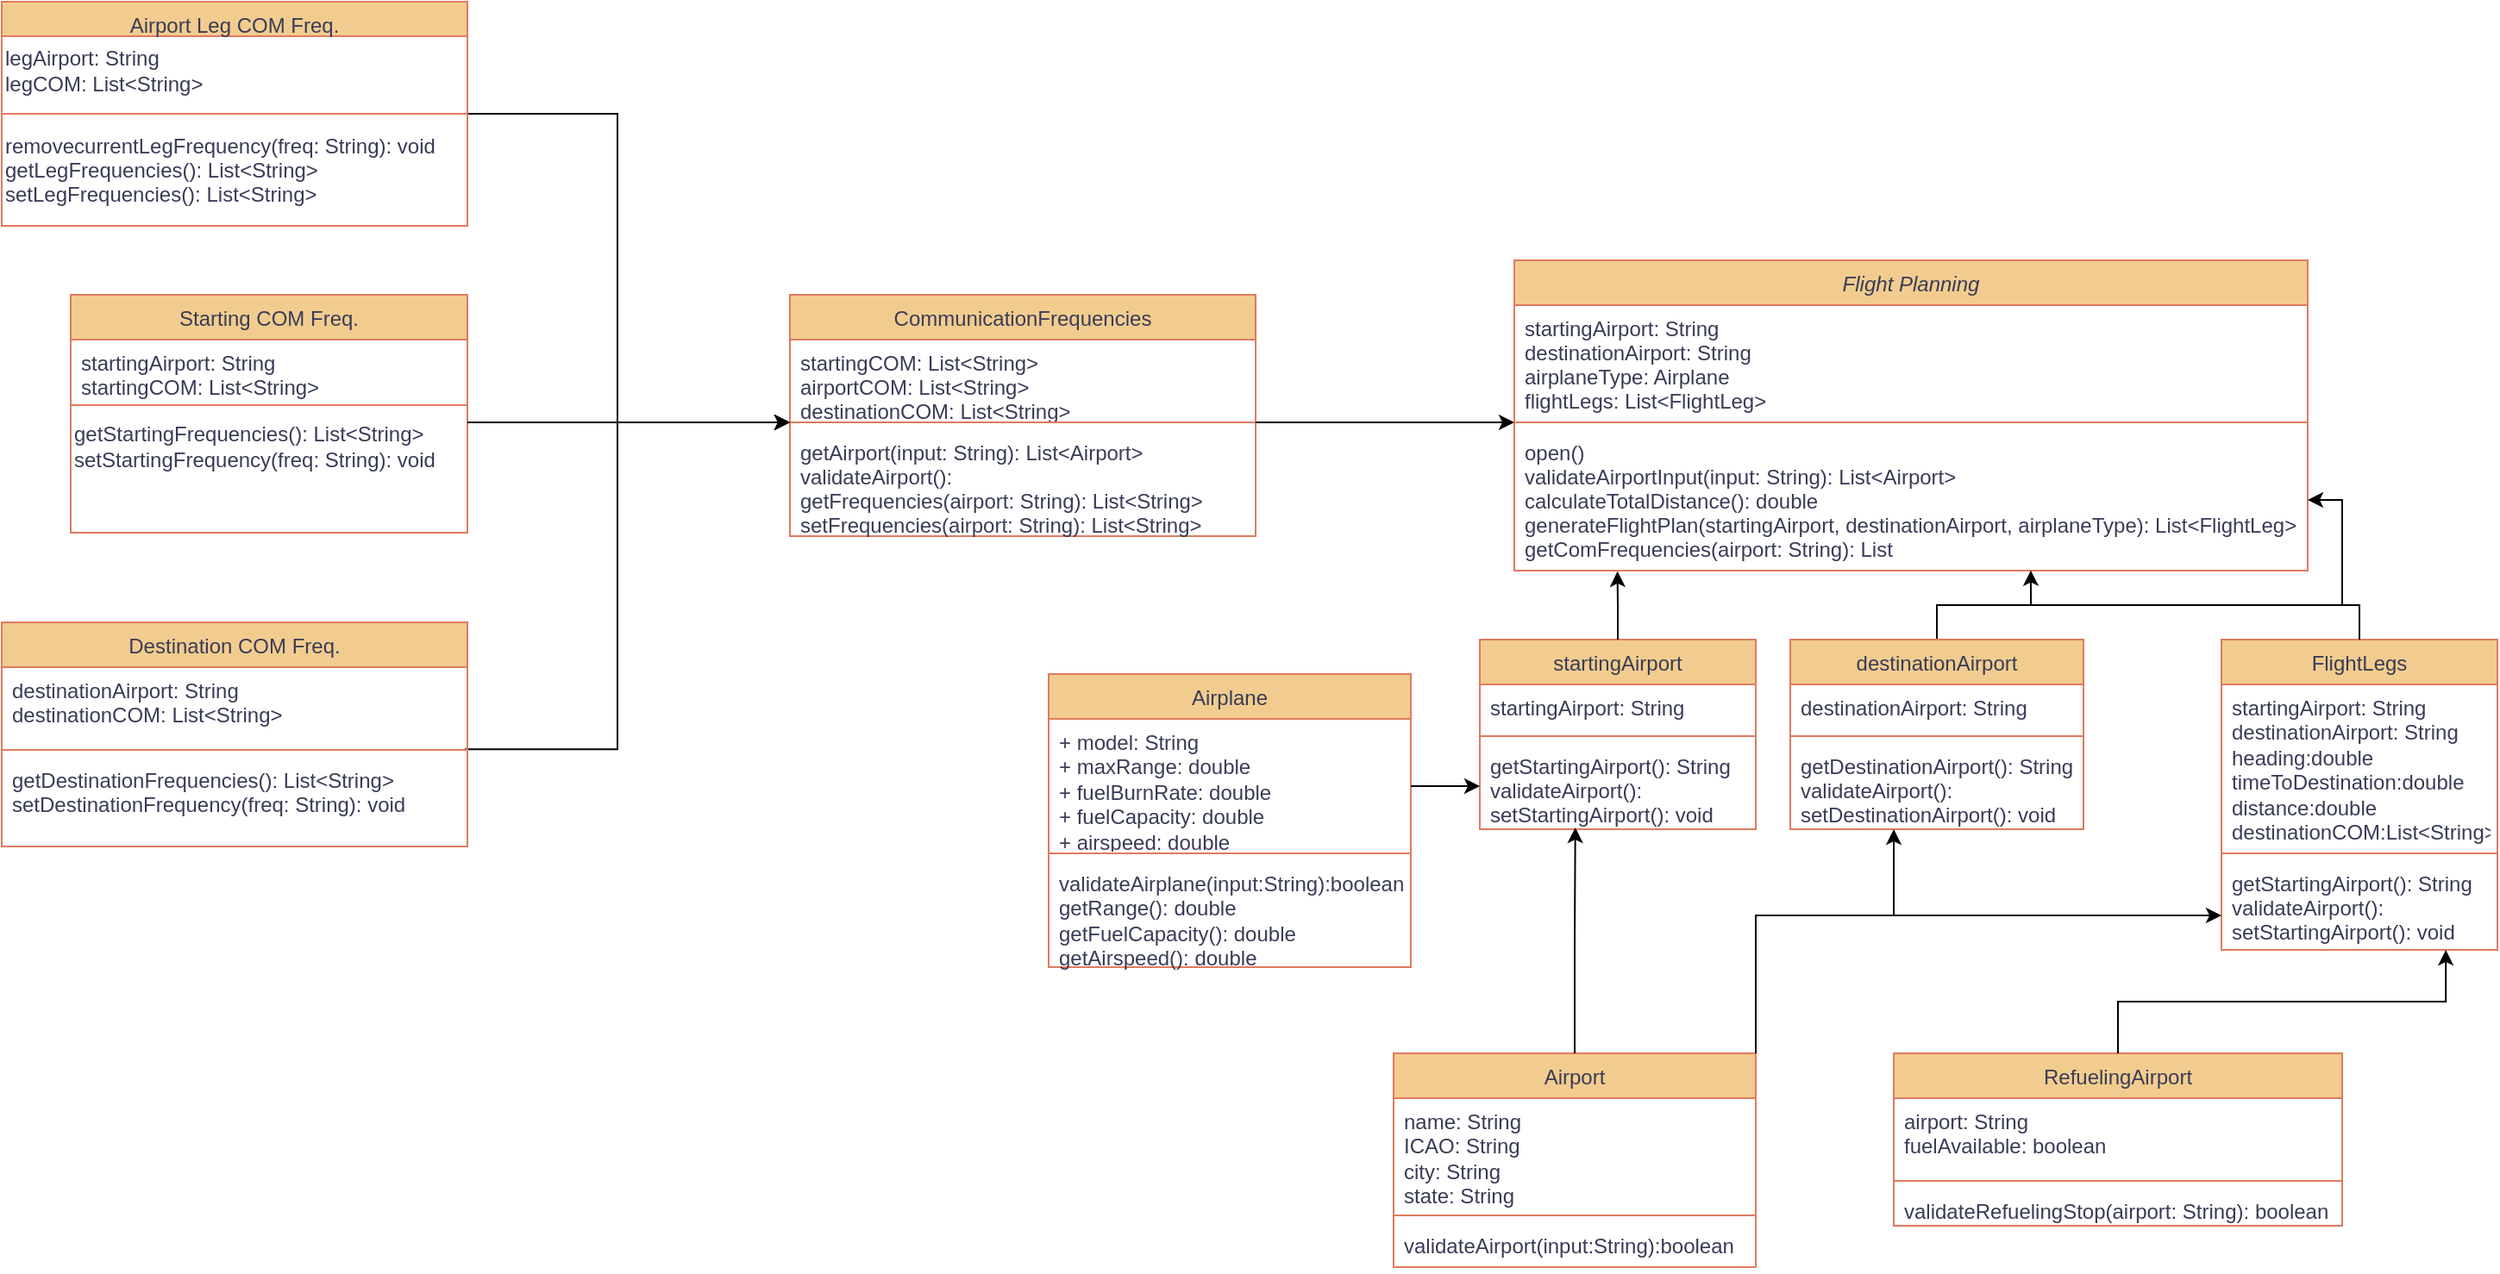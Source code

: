 <mxfile version="26.0.10">
  <diagram id="C5RBs43oDa-KdzZeNtuy" name="Page-1">
    <mxGraphModel dx="3328" dy="1915" grid="1" gridSize="10" guides="1" tooltips="1" connect="1" arrows="1" fold="1" page="1" pageScale="1" pageWidth="827" pageHeight="1169" math="0" shadow="0">
      <root>
        <mxCell id="WIyWlLk6GJQsqaUBKTNV-0" />
        <mxCell id="WIyWlLk6GJQsqaUBKTNV-1" parent="WIyWlLk6GJQsqaUBKTNV-0" />
        <mxCell id="zkfFHV4jXpPFQw0GAbJ--0" value="Flight Planning" style="swimlane;fontStyle=2;align=center;verticalAlign=top;childLayout=stackLayout;horizontal=1;startSize=26;horizontalStack=0;resizeParent=1;resizeLast=0;collapsible=1;marginBottom=0;rounded=0;shadow=0;strokeWidth=1;labelBackgroundColor=none;fillColor=#F2CC8F;strokeColor=#E07A5F;fontColor=#393C56;" parent="WIyWlLk6GJQsqaUBKTNV-1" vertex="1">
          <mxGeometry x="-220" y="-660" width="460" height="180" as="geometry">
            <mxRectangle x="230" y="140" width="160" height="26" as="alternateBounds" />
          </mxGeometry>
        </mxCell>
        <mxCell id="zkfFHV4jXpPFQw0GAbJ--2" value="startingAirport: String&#xa;destinationAirport: String&#xa;airplaneType: Airplane&#xa;flightLegs: List&lt;FlightLeg&gt;" style="text;align=left;verticalAlign=top;spacingLeft=4;spacingRight=4;overflow=hidden;rotatable=0;points=[[0,0.5],[1,0.5]];portConstraint=eastwest;rounded=0;shadow=0;html=0;labelBackgroundColor=none;fontColor=#393C56;" parent="zkfFHV4jXpPFQw0GAbJ--0" vertex="1">
          <mxGeometry y="26" width="460" height="64" as="geometry" />
        </mxCell>
        <mxCell id="zkfFHV4jXpPFQw0GAbJ--4" value="" style="line;html=1;strokeWidth=1;align=left;verticalAlign=middle;spacingTop=-1;spacingLeft=3;spacingRight=3;rotatable=0;labelPosition=right;points=[];portConstraint=eastwest;labelBackgroundColor=none;fillColor=#F2CC8F;strokeColor=#E07A5F;fontColor=#393C56;" parent="zkfFHV4jXpPFQw0GAbJ--0" vertex="1">
          <mxGeometry y="90" width="460" height="8" as="geometry" />
        </mxCell>
        <mxCell id="zkfFHV4jXpPFQw0GAbJ--5" value="open()&#xa;validateAirportInput(input: String): List&lt;Airport&gt;&#xa;calculateTotalDistance(): double&#xa;generateFlightPlan(startingAirport, destinationAirport, airplaneType): List&lt;FlightLeg&gt;&#xa;getComFrequencies(airport: String): List" style="text;align=left;verticalAlign=top;spacingLeft=4;spacingRight=4;overflow=hidden;rotatable=0;points=[[0,0.5],[1,0.5]];portConstraint=eastwest;labelBackgroundColor=none;fontColor=#393C56;" parent="zkfFHV4jXpPFQw0GAbJ--0" vertex="1">
          <mxGeometry y="98" width="460" height="82" as="geometry" />
        </mxCell>
        <mxCell id="zkfFHV4jXpPFQw0GAbJ--6" value="startingAirport" style="swimlane;fontStyle=0;align=center;verticalAlign=top;childLayout=stackLayout;horizontal=1;startSize=26;horizontalStack=0;resizeParent=1;resizeLast=0;collapsible=1;marginBottom=0;rounded=0;shadow=0;strokeWidth=1;labelBackgroundColor=none;fillColor=#F2CC8F;strokeColor=#E07A5F;fontColor=#393C56;" parent="WIyWlLk6GJQsqaUBKTNV-1" vertex="1">
          <mxGeometry x="-240" y="-440" width="160" height="110" as="geometry">
            <mxRectangle x="130" y="380" width="160" height="26" as="alternateBounds" />
          </mxGeometry>
        </mxCell>
        <mxCell id="zkfFHV4jXpPFQw0GAbJ--7" value="startingAirport: String" style="text;align=left;verticalAlign=top;spacingLeft=4;spacingRight=4;overflow=hidden;rotatable=0;points=[[0,0.5],[1,0.5]];portConstraint=eastwest;labelBackgroundColor=none;fontColor=#393C56;" parent="zkfFHV4jXpPFQw0GAbJ--6" vertex="1">
          <mxGeometry y="26" width="160" height="26" as="geometry" />
        </mxCell>
        <mxCell id="zkfFHV4jXpPFQw0GAbJ--9" value="" style="line;html=1;strokeWidth=1;align=left;verticalAlign=middle;spacingTop=-1;spacingLeft=3;spacingRight=3;rotatable=0;labelPosition=right;points=[];portConstraint=eastwest;labelBackgroundColor=none;fillColor=#F2CC8F;strokeColor=#E07A5F;fontColor=#393C56;" parent="zkfFHV4jXpPFQw0GAbJ--6" vertex="1">
          <mxGeometry y="52" width="160" height="8" as="geometry" />
        </mxCell>
        <mxCell id="DHWdnyNXqyA9eZRF2GhX-25" value="getStartingAirport(): String&#xa;validateAirport():&#xa;setStartingAirport(): void" style="text;align=left;verticalAlign=top;spacingLeft=4;spacingRight=4;overflow=hidden;rotatable=0;points=[[0,0.5],[1,0.5]];portConstraint=eastwest;labelBackgroundColor=none;fontColor=#393C56;" parent="zkfFHV4jXpPFQw0GAbJ--6" vertex="1">
          <mxGeometry y="60" width="160" height="50" as="geometry" />
        </mxCell>
        <mxCell id="zkfFHV4jXpPFQw0GAbJ--13" value="Starting COM Freq." style="swimlane;fontStyle=0;align=center;verticalAlign=top;childLayout=stackLayout;horizontal=1;startSize=26;horizontalStack=0;resizeParent=1;resizeLast=0;collapsible=1;marginBottom=0;rounded=0;shadow=0;strokeWidth=1;labelBackgroundColor=none;fillColor=#F2CC8F;strokeColor=#E07A5F;fontColor=#393C56;" parent="WIyWlLk6GJQsqaUBKTNV-1" vertex="1">
          <mxGeometry x="-1057" y="-640" width="230" height="138" as="geometry">
            <mxRectangle x="340" y="380" width="170" height="26" as="alternateBounds" />
          </mxGeometry>
        </mxCell>
        <mxCell id="zkfFHV4jXpPFQw0GAbJ--14" value="startingAirport: String&#xa;startingCOM: List&lt;String&gt;" style="text;align=left;verticalAlign=top;spacingLeft=4;spacingRight=4;overflow=hidden;rotatable=0;points=[[0,0.5],[1,0.5]];portConstraint=eastwest;labelBackgroundColor=none;fontColor=#393C56;" parent="zkfFHV4jXpPFQw0GAbJ--13" vertex="1">
          <mxGeometry y="26" width="230" height="34" as="geometry" />
        </mxCell>
        <mxCell id="zkfFHV4jXpPFQw0GAbJ--15" value="" style="line;html=1;strokeWidth=1;align=left;verticalAlign=middle;spacingTop=-1;spacingLeft=3;spacingRight=3;rotatable=0;labelPosition=right;points=[];portConstraint=eastwest;labelBackgroundColor=none;fillColor=#F2CC8F;strokeColor=#E07A5F;fontColor=#393C56;" parent="zkfFHV4jXpPFQw0GAbJ--13" vertex="1">
          <mxGeometry y="60" width="230" height="8" as="geometry" />
        </mxCell>
        <mxCell id="bsvovXcEhZO_SZL9mZ83-51" value="getStartingFrequencies(): List&amp;lt;String&amp;gt;&lt;div&gt;setStartingFrequency(freq: String): void&lt;/div&gt;" style="text;html=1;align=left;verticalAlign=middle;resizable=0;points=[];autosize=1;strokeColor=none;fillColor=none;fontColor=#393C56;labelBackgroundColor=none;" parent="zkfFHV4jXpPFQw0GAbJ--13" vertex="1">
          <mxGeometry y="68" width="230" height="40" as="geometry" />
        </mxCell>
        <mxCell id="TNoWJGdbZvpM3jYv52hk-8" style="edgeStyle=orthogonalEdgeStyle;rounded=0;orthogonalLoop=1;jettySize=auto;html=1;entryX=1;entryY=0.5;entryDx=0;entryDy=0;" edge="1" parent="WIyWlLk6GJQsqaUBKTNV-1" source="zkfFHV4jXpPFQw0GAbJ--17" target="zkfFHV4jXpPFQw0GAbJ--5">
          <mxGeometry relative="1" as="geometry" />
        </mxCell>
        <mxCell id="zkfFHV4jXpPFQw0GAbJ--17" value="destinationAirport" style="swimlane;fontStyle=0;align=center;verticalAlign=top;childLayout=stackLayout;horizontal=1;startSize=26;horizontalStack=0;resizeParent=1;resizeLast=0;collapsible=1;marginBottom=0;rounded=0;shadow=0;strokeWidth=1;labelBackgroundColor=none;fillColor=#F2CC8F;strokeColor=#E07A5F;fontColor=#393C56;" parent="WIyWlLk6GJQsqaUBKTNV-1" vertex="1">
          <mxGeometry x="-60" y="-440" width="170" height="110" as="geometry">
            <mxRectangle x="550" y="140" width="160" height="26" as="alternateBounds" />
          </mxGeometry>
        </mxCell>
        <mxCell id="zkfFHV4jXpPFQw0GAbJ--19" value="destinationAirport: String" style="text;align=left;verticalAlign=top;spacingLeft=4;spacingRight=4;overflow=hidden;rotatable=0;points=[[0,0.5],[1,0.5]];portConstraint=eastwest;rounded=0;shadow=0;html=0;labelBackgroundColor=none;fontColor=#393C56;" parent="zkfFHV4jXpPFQw0GAbJ--17" vertex="1">
          <mxGeometry y="26" width="170" height="26" as="geometry" />
        </mxCell>
        <mxCell id="zkfFHV4jXpPFQw0GAbJ--23" value="" style="line;html=1;strokeWidth=1;align=left;verticalAlign=middle;spacingTop=-1;spacingLeft=3;spacingRight=3;rotatable=0;labelPosition=right;points=[];portConstraint=eastwest;labelBackgroundColor=none;fillColor=#F2CC8F;strokeColor=#E07A5F;fontColor=#393C56;" parent="zkfFHV4jXpPFQw0GAbJ--17" vertex="1">
          <mxGeometry y="52" width="170" height="8" as="geometry" />
        </mxCell>
        <mxCell id="zkfFHV4jXpPFQw0GAbJ--24" value="getDestinationAirport(): String&#xa;validateAirport():&#xa;setDestinationAirport(): void" style="text;align=left;verticalAlign=top;spacingLeft=4;spacingRight=4;overflow=hidden;rotatable=0;points=[[0,0.5],[1,0.5]];portConstraint=eastwest;labelBackgroundColor=none;fontColor=#393C56;" parent="zkfFHV4jXpPFQw0GAbJ--17" vertex="1">
          <mxGeometry y="60" width="170" height="50" as="geometry" />
        </mxCell>
        <mxCell id="DHWdnyNXqyA9eZRF2GhX-1" value="CommunicationFrequencies" style="swimlane;fontStyle=0;align=center;verticalAlign=top;childLayout=stackLayout;horizontal=1;startSize=26;horizontalStack=0;resizeParent=1;resizeLast=0;collapsible=1;marginBottom=0;rounded=0;shadow=0;strokeWidth=1;labelBackgroundColor=none;fillColor=#F2CC8F;strokeColor=#E07A5F;fontColor=#393C56;" parent="WIyWlLk6GJQsqaUBKTNV-1" vertex="1">
          <mxGeometry x="-640" y="-640" width="270" height="140" as="geometry">
            <mxRectangle x="340" y="380" width="170" height="26" as="alternateBounds" />
          </mxGeometry>
        </mxCell>
        <mxCell id="DHWdnyNXqyA9eZRF2GhX-2" value="startingCOM: List&lt;String&gt;&#xa;airportCOM: List&lt;String&gt;&#xa;destinationCOM: List&lt;String&gt;" style="text;align=left;verticalAlign=top;spacingLeft=4;spacingRight=4;overflow=hidden;rotatable=0;points=[[0,0.5],[1,0.5]];portConstraint=eastwest;labelBackgroundColor=none;fontColor=#393C56;" parent="DHWdnyNXqyA9eZRF2GhX-1" vertex="1">
          <mxGeometry y="26" width="270" height="44" as="geometry" />
        </mxCell>
        <mxCell id="TNoWJGdbZvpM3jYv52hk-5" style="edgeStyle=orthogonalEdgeStyle;rounded=0;orthogonalLoop=1;jettySize=auto;html=1;" edge="1" parent="DHWdnyNXqyA9eZRF2GhX-1" source="DHWdnyNXqyA9eZRF2GhX-3">
          <mxGeometry relative="1" as="geometry">
            <mxPoint x="420" y="74" as="targetPoint" />
          </mxGeometry>
        </mxCell>
        <mxCell id="DHWdnyNXqyA9eZRF2GhX-3" value="" style="line;html=1;strokeWidth=1;align=left;verticalAlign=middle;spacingTop=-1;spacingLeft=3;spacingRight=3;rotatable=0;labelPosition=right;points=[];portConstraint=eastwest;labelBackgroundColor=none;fillColor=#F2CC8F;strokeColor=#E07A5F;fontColor=#393C56;" parent="DHWdnyNXqyA9eZRF2GhX-1" vertex="1">
          <mxGeometry y="70" width="270" height="8" as="geometry" />
        </mxCell>
        <mxCell id="bsvovXcEhZO_SZL9mZ83-22" value="getAirport(input: String): List&lt;Airport&gt;&#xa;validateAirport():&#xa;getFrequencies(airport: String): List&lt;String&gt;&#xa;setFrequencies(airport: String): List&lt;String&gt;" style="text;align=left;verticalAlign=top;spacingLeft=4;spacingRight=4;overflow=hidden;rotatable=0;points=[[0,0.5],[1,0.5]];portConstraint=eastwest;labelBackgroundColor=none;fontColor=#393C56;" parent="DHWdnyNXqyA9eZRF2GhX-1" vertex="1">
          <mxGeometry y="78" width="270" height="60" as="geometry" />
        </mxCell>
        <mxCell id="TNoWJGdbZvpM3jYv52hk-3" style="edgeStyle=orthogonalEdgeStyle;rounded=0;orthogonalLoop=1;jettySize=auto;html=1;exitX=0.994;exitY=0.452;exitDx=0;exitDy=0;exitPerimeter=0;" edge="1" parent="WIyWlLk6GJQsqaUBKTNV-1" source="DHWdnyNXqyA9eZRF2GhX-14" target="DHWdnyNXqyA9eZRF2GhX-3">
          <mxGeometry relative="1" as="geometry">
            <mxPoint x="-660" y="-540" as="targetPoint" />
            <Array as="points">
              <mxPoint x="-740" y="-376" />
              <mxPoint x="-740" y="-566" />
            </Array>
          </mxGeometry>
        </mxCell>
        <mxCell id="DHWdnyNXqyA9eZRF2GhX-12" value="Destination COM Freq." style="swimlane;fontStyle=0;align=center;verticalAlign=top;childLayout=stackLayout;horizontal=1;startSize=26;horizontalStack=0;resizeParent=1;resizeLast=0;collapsible=1;marginBottom=0;rounded=0;shadow=0;strokeWidth=1;labelBackgroundColor=none;fillColor=#F2CC8F;strokeColor=#E07A5F;fontColor=#393C56;" parent="WIyWlLk6GJQsqaUBKTNV-1" vertex="1">
          <mxGeometry x="-1097" y="-450" width="270" height="130" as="geometry">
            <mxRectangle x="340" y="380" width="170" height="26" as="alternateBounds" />
          </mxGeometry>
        </mxCell>
        <mxCell id="DHWdnyNXqyA9eZRF2GhX-13" value="destinationAirport: String&#xa;destinationCOM: List&lt;String&gt;" style="text;align=left;verticalAlign=top;spacingLeft=4;spacingRight=4;overflow=hidden;rotatable=0;points=[[0,0.5],[1,0.5]];portConstraint=eastwest;labelBackgroundColor=none;fontColor=#393C56;" parent="DHWdnyNXqyA9eZRF2GhX-12" vertex="1">
          <mxGeometry y="26" width="270" height="44" as="geometry" />
        </mxCell>
        <mxCell id="DHWdnyNXqyA9eZRF2GhX-14" value="" style="line;html=1;strokeWidth=1;align=left;verticalAlign=middle;spacingTop=-1;spacingLeft=3;spacingRight=3;rotatable=0;labelPosition=right;points=[];portConstraint=eastwest;labelBackgroundColor=none;fillColor=#F2CC8F;strokeColor=#E07A5F;fontColor=#393C56;" parent="DHWdnyNXqyA9eZRF2GhX-12" vertex="1">
          <mxGeometry y="70" width="270" height="8" as="geometry" />
        </mxCell>
        <mxCell id="bsvovXcEhZO_SZL9mZ83-50" value="getDestinationFrequencies(): List&lt;String&gt;&#xa;setDestinationFrequency(freq: String): void&#xa;" style="text;align=left;verticalAlign=top;spacingLeft=4;spacingRight=4;overflow=hidden;rotatable=0;points=[[0,0.5],[1,0.5]];portConstraint=eastwest;labelBackgroundColor=none;fontColor=#393C56;" parent="DHWdnyNXqyA9eZRF2GhX-12" vertex="1">
          <mxGeometry y="78" width="270" height="52" as="geometry" />
        </mxCell>
        <mxCell id="TNoWJGdbZvpM3jYv52hk-4" style="edgeStyle=orthogonalEdgeStyle;rounded=0;orthogonalLoop=1;jettySize=auto;html=1;exitX=1;exitY=0.5;exitDx=0;exitDy=0;" edge="1" parent="WIyWlLk6GJQsqaUBKTNV-1" source="DHWdnyNXqyA9eZRF2GhX-16">
          <mxGeometry relative="1" as="geometry">
            <mxPoint x="-640" y="-566" as="targetPoint" />
            <Array as="points">
              <mxPoint x="-740" y="-745" />
              <mxPoint x="-740" y="-566" />
              <mxPoint x="-640" y="-566" />
            </Array>
          </mxGeometry>
        </mxCell>
        <mxCell id="DHWdnyNXqyA9eZRF2GhX-16" value="Airport Leg COM Freq." style="swimlane;fontStyle=0;align=center;verticalAlign=top;childLayout=stackLayout;horizontal=1;startSize=20;horizontalStack=0;resizeParent=1;resizeLast=0;collapsible=1;marginBottom=0;rounded=0;shadow=0;strokeWidth=1;labelBackgroundColor=none;fillColor=#F2CC8F;strokeColor=#E07A5F;fontColor=#393C56;" parent="WIyWlLk6GJQsqaUBKTNV-1" vertex="1">
          <mxGeometry x="-1097" y="-810" width="270" height="130" as="geometry">
            <mxRectangle x="340" y="380" width="170" height="26" as="alternateBounds" />
          </mxGeometry>
        </mxCell>
        <mxCell id="bsvovXcEhZO_SZL9mZ83-52" value="legAirport: String&lt;div&gt;legCOM: List&amp;lt;String&amp;gt;&lt;/div&gt;" style="text;html=1;align=left;verticalAlign=middle;resizable=0;points=[];autosize=1;strokeColor=none;fillColor=none;fontColor=#393C56;labelBackgroundColor=none;" parent="DHWdnyNXqyA9eZRF2GhX-16" vertex="1">
          <mxGeometry y="20" width="270" height="40" as="geometry" />
        </mxCell>
        <mxCell id="DHWdnyNXqyA9eZRF2GhX-18" value="" style="line;html=1;strokeWidth=1;align=left;verticalAlign=middle;spacingTop=-1;spacingLeft=3;spacingRight=3;rotatable=0;labelPosition=right;points=[];portConstraint=eastwest;labelBackgroundColor=none;fillColor=#F2CC8F;strokeColor=#E07A5F;fontColor=#393C56;" parent="DHWdnyNXqyA9eZRF2GhX-16" vertex="1">
          <mxGeometry y="60" width="270" height="10" as="geometry" />
        </mxCell>
        <mxCell id="bsvovXcEhZO_SZL9mZ83-53" value="removecurrentLegFrequency(freq: String): void&#xa;getLegFrequencies(): List&lt;String&gt;&#xa;setLegFrequencies(): List&lt;String&gt;" style="text;align=left;verticalAlign=top;resizable=0;points=[];autosize=1;strokeColor=none;fillColor=none;fontColor=#393C56;labelBackgroundColor=none;" parent="DHWdnyNXqyA9eZRF2GhX-16" vertex="1">
          <mxGeometry y="70" width="270" height="60" as="geometry" />
        </mxCell>
        <mxCell id="DHWdnyNXqyA9eZRF2GhX-26" value="FlightLegs" style="swimlane;fontStyle=0;align=center;verticalAlign=top;childLayout=stackLayout;horizontal=1;startSize=26;horizontalStack=0;resizeParent=1;resizeLast=0;collapsible=1;marginBottom=0;rounded=0;shadow=0;strokeWidth=1;labelBackgroundColor=none;fillColor=#F2CC8F;strokeColor=#E07A5F;fontColor=#393C56;" parent="WIyWlLk6GJQsqaUBKTNV-1" vertex="1">
          <mxGeometry x="190" y="-440" width="160" height="180" as="geometry">
            <mxRectangle x="130" y="380" width="160" height="26" as="alternateBounds" />
          </mxGeometry>
        </mxCell>
        <mxCell id="DHWdnyNXqyA9eZRF2GhX-27" value="startingAirport: String&#xa;destinationAirport: String&#xa;heading:double&#xa;timeToDestination:double&#xa;distance:double&#xa;destinationCOM:List&lt;String&gt;" style="text;align=left;verticalAlign=top;spacingLeft=4;spacingRight=4;overflow=hidden;rotatable=0;points=[[0,0.5],[1,0.5]];portConstraint=eastwest;labelBackgroundColor=none;fontColor=#393C56;whiteSpace=wrap;" parent="DHWdnyNXqyA9eZRF2GhX-26" vertex="1">
          <mxGeometry y="26" width="160" height="94" as="geometry" />
        </mxCell>
        <mxCell id="DHWdnyNXqyA9eZRF2GhX-28" value="" style="line;html=1;strokeWidth=1;align=left;verticalAlign=middle;spacingTop=-1;spacingLeft=3;spacingRight=3;rotatable=0;labelPosition=right;points=[];portConstraint=eastwest;labelBackgroundColor=none;fillColor=#F2CC8F;strokeColor=#E07A5F;fontColor=#393C56;" parent="DHWdnyNXqyA9eZRF2GhX-26" vertex="1">
          <mxGeometry y="120" width="160" height="8" as="geometry" />
        </mxCell>
        <mxCell id="DHWdnyNXqyA9eZRF2GhX-29" value="getStartingAirport(): String&#xa;validateAirport():&#xa;setStartingAirport(): void" style="text;align=left;verticalAlign=top;spacingLeft=4;spacingRight=4;overflow=hidden;rotatable=0;points=[[0,0.5],[1,0.5]];portConstraint=eastwest;labelBackgroundColor=none;fontColor=#393C56;" parent="DHWdnyNXqyA9eZRF2GhX-26" vertex="1">
          <mxGeometry y="128" width="160" height="52" as="geometry" />
        </mxCell>
        <mxCell id="bsvovXcEhZO_SZL9mZ83-11" value="Airplane" style="swimlane;fontStyle=0;align=center;verticalAlign=top;childLayout=stackLayout;horizontal=1;startSize=26;horizontalStack=0;resizeParent=1;resizeLast=0;collapsible=1;marginBottom=0;rounded=0;shadow=0;strokeWidth=1;labelBackgroundColor=none;fillColor=#F2CC8F;strokeColor=#E07A5F;fontColor=#393C56;" parent="WIyWlLk6GJQsqaUBKTNV-1" vertex="1">
          <mxGeometry x="-490" y="-420" width="210" height="170" as="geometry">
            <mxRectangle x="130" y="380" width="160" height="26" as="alternateBounds" />
          </mxGeometry>
        </mxCell>
        <mxCell id="bsvovXcEhZO_SZL9mZ83-12" value="+ model: String&#xa;+ maxRange: double&#xa;+ fuelBurnRate: double&#xa;+ fuelCapacity: double&#xa;+ airspeed: double&#xa;" style="text;align=left;verticalAlign=top;spacingLeft=4;spacingRight=4;overflow=hidden;rotatable=0;points=[[0,0.5],[1,0.5]];portConstraint=eastwest;labelBackgroundColor=none;fontColor=#393C56;whiteSpace=wrap;" parent="bsvovXcEhZO_SZL9mZ83-11" vertex="1">
          <mxGeometry y="26" width="210" height="74" as="geometry" />
        </mxCell>
        <mxCell id="bsvovXcEhZO_SZL9mZ83-13" value="" style="line;html=1;strokeWidth=1;align=left;verticalAlign=middle;spacingTop=-1;spacingLeft=3;spacingRight=3;rotatable=0;labelPosition=right;points=[];portConstraint=eastwest;labelBackgroundColor=none;fillColor=#F2CC8F;strokeColor=#E07A5F;fontColor=#393C56;" parent="bsvovXcEhZO_SZL9mZ83-11" vertex="1">
          <mxGeometry y="100" width="210" height="8" as="geometry" />
        </mxCell>
        <mxCell id="bsvovXcEhZO_SZL9mZ83-14" value="validateAirplane(input:String):boolean+ getRange(): double &#xa;getFuelCapacity(): double&#xa;getAirspeed(): double" style="text;align=left;verticalAlign=top;spacingLeft=4;spacingRight=4;overflow=hidden;rotatable=0;points=[[0,0.5],[1,0.5]];portConstraint=eastwest;labelBackgroundColor=none;fontColor=#393C56;whiteSpace=wrap;" parent="bsvovXcEhZO_SZL9mZ83-11" vertex="1">
          <mxGeometry y="108" width="210" height="62" as="geometry" />
        </mxCell>
        <mxCell id="TNoWJGdbZvpM3jYv52hk-10" style="edgeStyle=orthogonalEdgeStyle;rounded=0;orthogonalLoop=1;jettySize=auto;html=1;exitX=1;exitY=0;exitDx=0;exitDy=0;" edge="1" parent="WIyWlLk6GJQsqaUBKTNV-1" source="bsvovXcEhZO_SZL9mZ83-23">
          <mxGeometry relative="1" as="geometry">
            <mxPoint x="190" y="-280" as="targetPoint" />
            <Array as="points">
              <mxPoint x="-80" y="-280" />
              <mxPoint x="190" y="-280" />
            </Array>
          </mxGeometry>
        </mxCell>
        <mxCell id="bsvovXcEhZO_SZL9mZ83-23" value="Airport" style="swimlane;fontStyle=0;align=center;verticalAlign=top;childLayout=stackLayout;horizontal=1;startSize=26;horizontalStack=0;resizeParent=1;resizeLast=0;collapsible=1;marginBottom=0;rounded=0;shadow=0;strokeWidth=1;labelBackgroundColor=none;fillColor=#F2CC8F;strokeColor=#E07A5F;fontColor=#393C56;" parent="WIyWlLk6GJQsqaUBKTNV-1" vertex="1">
          <mxGeometry x="-290" y="-200" width="210" height="124" as="geometry">
            <mxRectangle y="640" width="160" height="26" as="alternateBounds" />
          </mxGeometry>
        </mxCell>
        <mxCell id="bsvovXcEhZO_SZL9mZ83-24" value="name: String&#xa;ICAO: String&#xa;city: String&#xa;state: String" style="text;align=left;verticalAlign=top;spacingLeft=4;spacingRight=4;overflow=hidden;rotatable=0;points=[[0,0.5],[1,0.5]];portConstraint=eastwest;labelBackgroundColor=none;fontColor=#393C56;whiteSpace=wrap;" parent="bsvovXcEhZO_SZL9mZ83-23" vertex="1">
          <mxGeometry y="26" width="210" height="64" as="geometry" />
        </mxCell>
        <mxCell id="bsvovXcEhZO_SZL9mZ83-25" value="" style="line;html=1;strokeWidth=1;align=left;verticalAlign=middle;spacingTop=-1;spacingLeft=3;spacingRight=3;rotatable=0;labelPosition=right;points=[];portConstraint=eastwest;labelBackgroundColor=none;fillColor=#F2CC8F;strokeColor=#E07A5F;fontColor=#393C56;" parent="bsvovXcEhZO_SZL9mZ83-23" vertex="1">
          <mxGeometry y="90" width="210" height="8" as="geometry" />
        </mxCell>
        <mxCell id="bsvovXcEhZO_SZL9mZ83-26" value="validateAirport(input:String):boolean" style="text;align=left;verticalAlign=top;spacingLeft=4;spacingRight=4;overflow=hidden;rotatable=0;points=[[0,0.5],[1,0.5]];portConstraint=eastwest;labelBackgroundColor=none;fontColor=#393C56;whiteSpace=wrap;" parent="bsvovXcEhZO_SZL9mZ83-23" vertex="1">
          <mxGeometry y="98" width="210" height="26" as="geometry" />
        </mxCell>
        <mxCell id="bsvovXcEhZO_SZL9mZ83-27" value="RefuelingAirport" style="swimlane;fontStyle=0;align=center;verticalAlign=top;childLayout=stackLayout;horizontal=1;startSize=26;horizontalStack=0;resizeParent=1;resizeLast=0;collapsible=1;marginBottom=0;rounded=0;shadow=0;strokeWidth=1;labelBackgroundColor=none;fillColor=#F2CC8F;strokeColor=#E07A5F;fontColor=#393C56;" parent="WIyWlLk6GJQsqaUBKTNV-1" vertex="1">
          <mxGeometry y="-200" width="260" height="100" as="geometry">
            <mxRectangle x="550" y="140" width="160" height="26" as="alternateBounds" />
          </mxGeometry>
        </mxCell>
        <mxCell id="bsvovXcEhZO_SZL9mZ83-28" value="airport: String&#xa;fuelAvailable: boolean" style="text;align=left;verticalAlign=top;spacingLeft=4;spacingRight=4;overflow=hidden;rotatable=0;points=[[0,0.5],[1,0.5]];portConstraint=eastwest;rounded=0;shadow=0;html=0;labelBackgroundColor=none;fontColor=#393C56;" parent="bsvovXcEhZO_SZL9mZ83-27" vertex="1">
          <mxGeometry y="26" width="260" height="44" as="geometry" />
        </mxCell>
        <mxCell id="bsvovXcEhZO_SZL9mZ83-29" value="" style="line;html=1;strokeWidth=1;align=left;verticalAlign=middle;spacingTop=-1;spacingLeft=3;spacingRight=3;rotatable=0;labelPosition=right;points=[];portConstraint=eastwest;labelBackgroundColor=none;fillColor=#F2CC8F;strokeColor=#E07A5F;fontColor=#393C56;" parent="bsvovXcEhZO_SZL9mZ83-27" vertex="1">
          <mxGeometry y="70" width="260" height="8" as="geometry" />
        </mxCell>
        <mxCell id="bsvovXcEhZO_SZL9mZ83-30" value="validateRefuelingStop(airport: String): boolean" style="text;align=left;verticalAlign=top;spacingLeft=4;spacingRight=4;overflow=hidden;rotatable=0;points=[[0,0.5],[1,0.5]];portConstraint=eastwest;labelBackgroundColor=none;fontColor=#393C56;" parent="bsvovXcEhZO_SZL9mZ83-27" vertex="1">
          <mxGeometry y="78" width="260" height="22" as="geometry" />
        </mxCell>
        <mxCell id="TNoWJGdbZvpM3jYv52hk-2" style="edgeStyle=orthogonalEdgeStyle;rounded=0;orthogonalLoop=1;jettySize=auto;html=1;" edge="1" parent="WIyWlLk6GJQsqaUBKTNV-1" source="zkfFHV4jXpPFQw0GAbJ--13">
          <mxGeometry relative="1" as="geometry">
            <mxPoint x="-640" y="-566" as="targetPoint" />
            <Array as="points">
              <mxPoint x="-733" y="-566" />
            </Array>
          </mxGeometry>
        </mxCell>
        <mxCell id="TNoWJGdbZvpM3jYv52hk-6" style="edgeStyle=orthogonalEdgeStyle;rounded=0;orthogonalLoop=1;jettySize=auto;html=1;entryX=0.13;entryY=1.005;entryDx=0;entryDy=0;entryPerimeter=0;" edge="1" parent="WIyWlLk6GJQsqaUBKTNV-1" source="zkfFHV4jXpPFQw0GAbJ--6" target="zkfFHV4jXpPFQw0GAbJ--5">
          <mxGeometry relative="1" as="geometry" />
        </mxCell>
        <mxCell id="TNoWJGdbZvpM3jYv52hk-7" style="edgeStyle=orthogonalEdgeStyle;rounded=0;orthogonalLoop=1;jettySize=auto;html=1;entryX=0.651;entryY=0.998;entryDx=0;entryDy=0;entryPerimeter=0;" edge="1" parent="WIyWlLk6GJQsqaUBKTNV-1" source="DHWdnyNXqyA9eZRF2GhX-26" target="zkfFHV4jXpPFQw0GAbJ--5">
          <mxGeometry relative="1" as="geometry" />
        </mxCell>
        <mxCell id="TNoWJGdbZvpM3jYv52hk-9" style="edgeStyle=orthogonalEdgeStyle;rounded=0;orthogonalLoop=1;jettySize=auto;html=1;entryX=0.346;entryY=0.98;entryDx=0;entryDy=0;entryPerimeter=0;" edge="1" parent="WIyWlLk6GJQsqaUBKTNV-1" source="bsvovXcEhZO_SZL9mZ83-23" target="DHWdnyNXqyA9eZRF2GhX-25">
          <mxGeometry relative="1" as="geometry" />
        </mxCell>
        <mxCell id="TNoWJGdbZvpM3jYv52hk-11" style="edgeStyle=orthogonalEdgeStyle;rounded=0;orthogonalLoop=1;jettySize=auto;html=1;entryX=0.813;entryY=1;entryDx=0;entryDy=0;entryPerimeter=0;" edge="1" parent="WIyWlLk6GJQsqaUBKTNV-1" source="bsvovXcEhZO_SZL9mZ83-27" target="DHWdnyNXqyA9eZRF2GhX-29">
          <mxGeometry relative="1" as="geometry" />
        </mxCell>
        <mxCell id="TNoWJGdbZvpM3jYv52hk-14" style="edgeStyle=orthogonalEdgeStyle;rounded=0;orthogonalLoop=1;jettySize=auto;html=1;exitX=1;exitY=0;exitDx=0;exitDy=0;entryX=0.353;entryY=1;entryDx=0;entryDy=0;entryPerimeter=0;" edge="1" parent="WIyWlLk6GJQsqaUBKTNV-1" source="bsvovXcEhZO_SZL9mZ83-23" target="zkfFHV4jXpPFQw0GAbJ--24">
          <mxGeometry relative="1" as="geometry">
            <Array as="points">
              <mxPoint x="-80" y="-280" />
              <mxPoint y="-280" />
            </Array>
          </mxGeometry>
        </mxCell>
        <mxCell id="TNoWJGdbZvpM3jYv52hk-15" style="edgeStyle=orthogonalEdgeStyle;rounded=0;orthogonalLoop=1;jettySize=auto;html=1;entryX=0;entryY=0.5;entryDx=0;entryDy=0;" edge="1" parent="WIyWlLk6GJQsqaUBKTNV-1" source="bsvovXcEhZO_SZL9mZ83-12" target="DHWdnyNXqyA9eZRF2GhX-25">
          <mxGeometry relative="1" as="geometry">
            <Array as="points">
              <mxPoint x="-270" y="-355" />
              <mxPoint x="-270" y="-355" />
            </Array>
          </mxGeometry>
        </mxCell>
      </root>
    </mxGraphModel>
  </diagram>
</mxfile>
